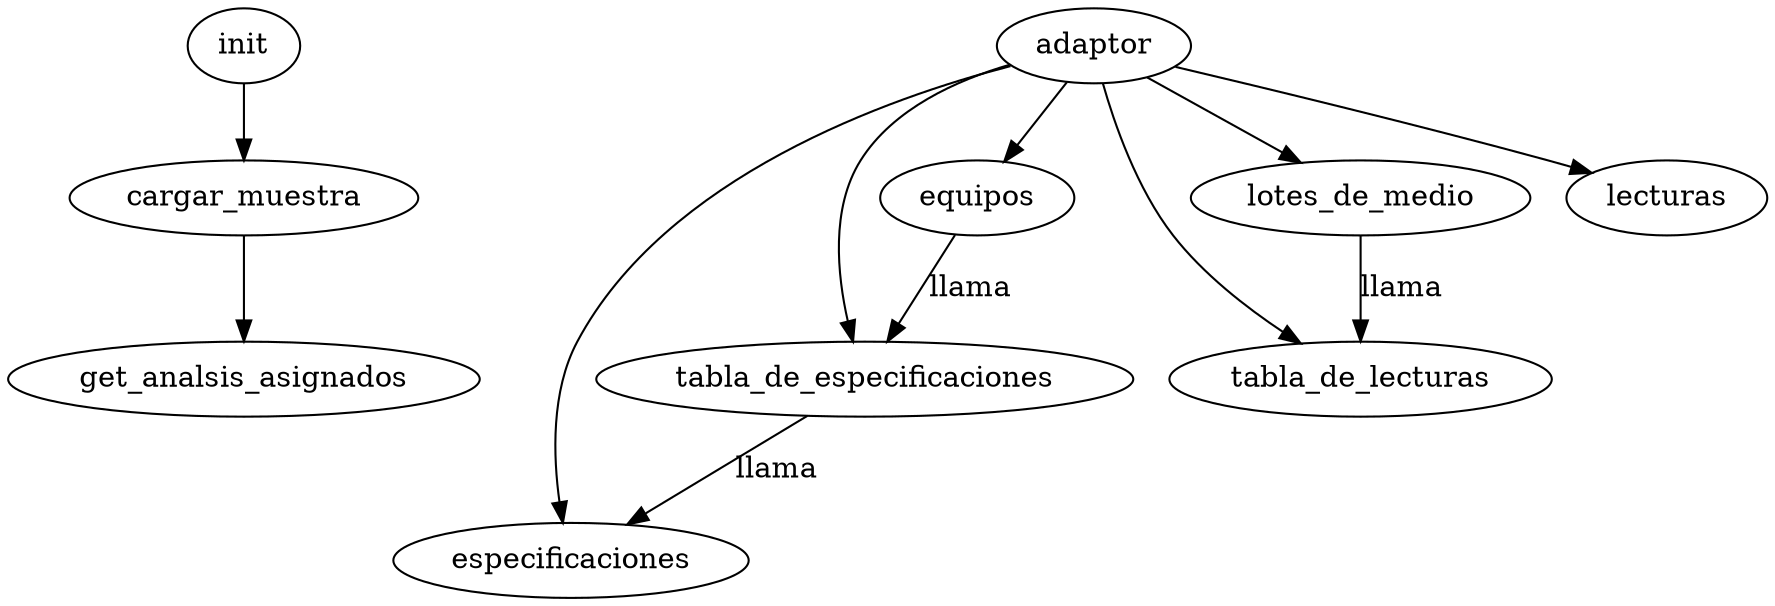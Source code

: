 digraph Adaptor {



	init -> cargar_muestra;
	cargar_muestra -> get_analsis_asignados;


	adaptor -> especificaciones
	adaptor -> tabla_de_especificaciones
	adaptor -> lotes_de_medio
	adaptor -> equipos
	adaptor -> tabla_de_lecturas
	adaptor -> lecturas

	tabla_de_especificaciones -> especificaciones [label= "llama"]
	lotes_de_medio -> tabla_de_lecturas [label = "llama"]
	equipos -> tabla_de_especificaciones [label ="llama"]

}